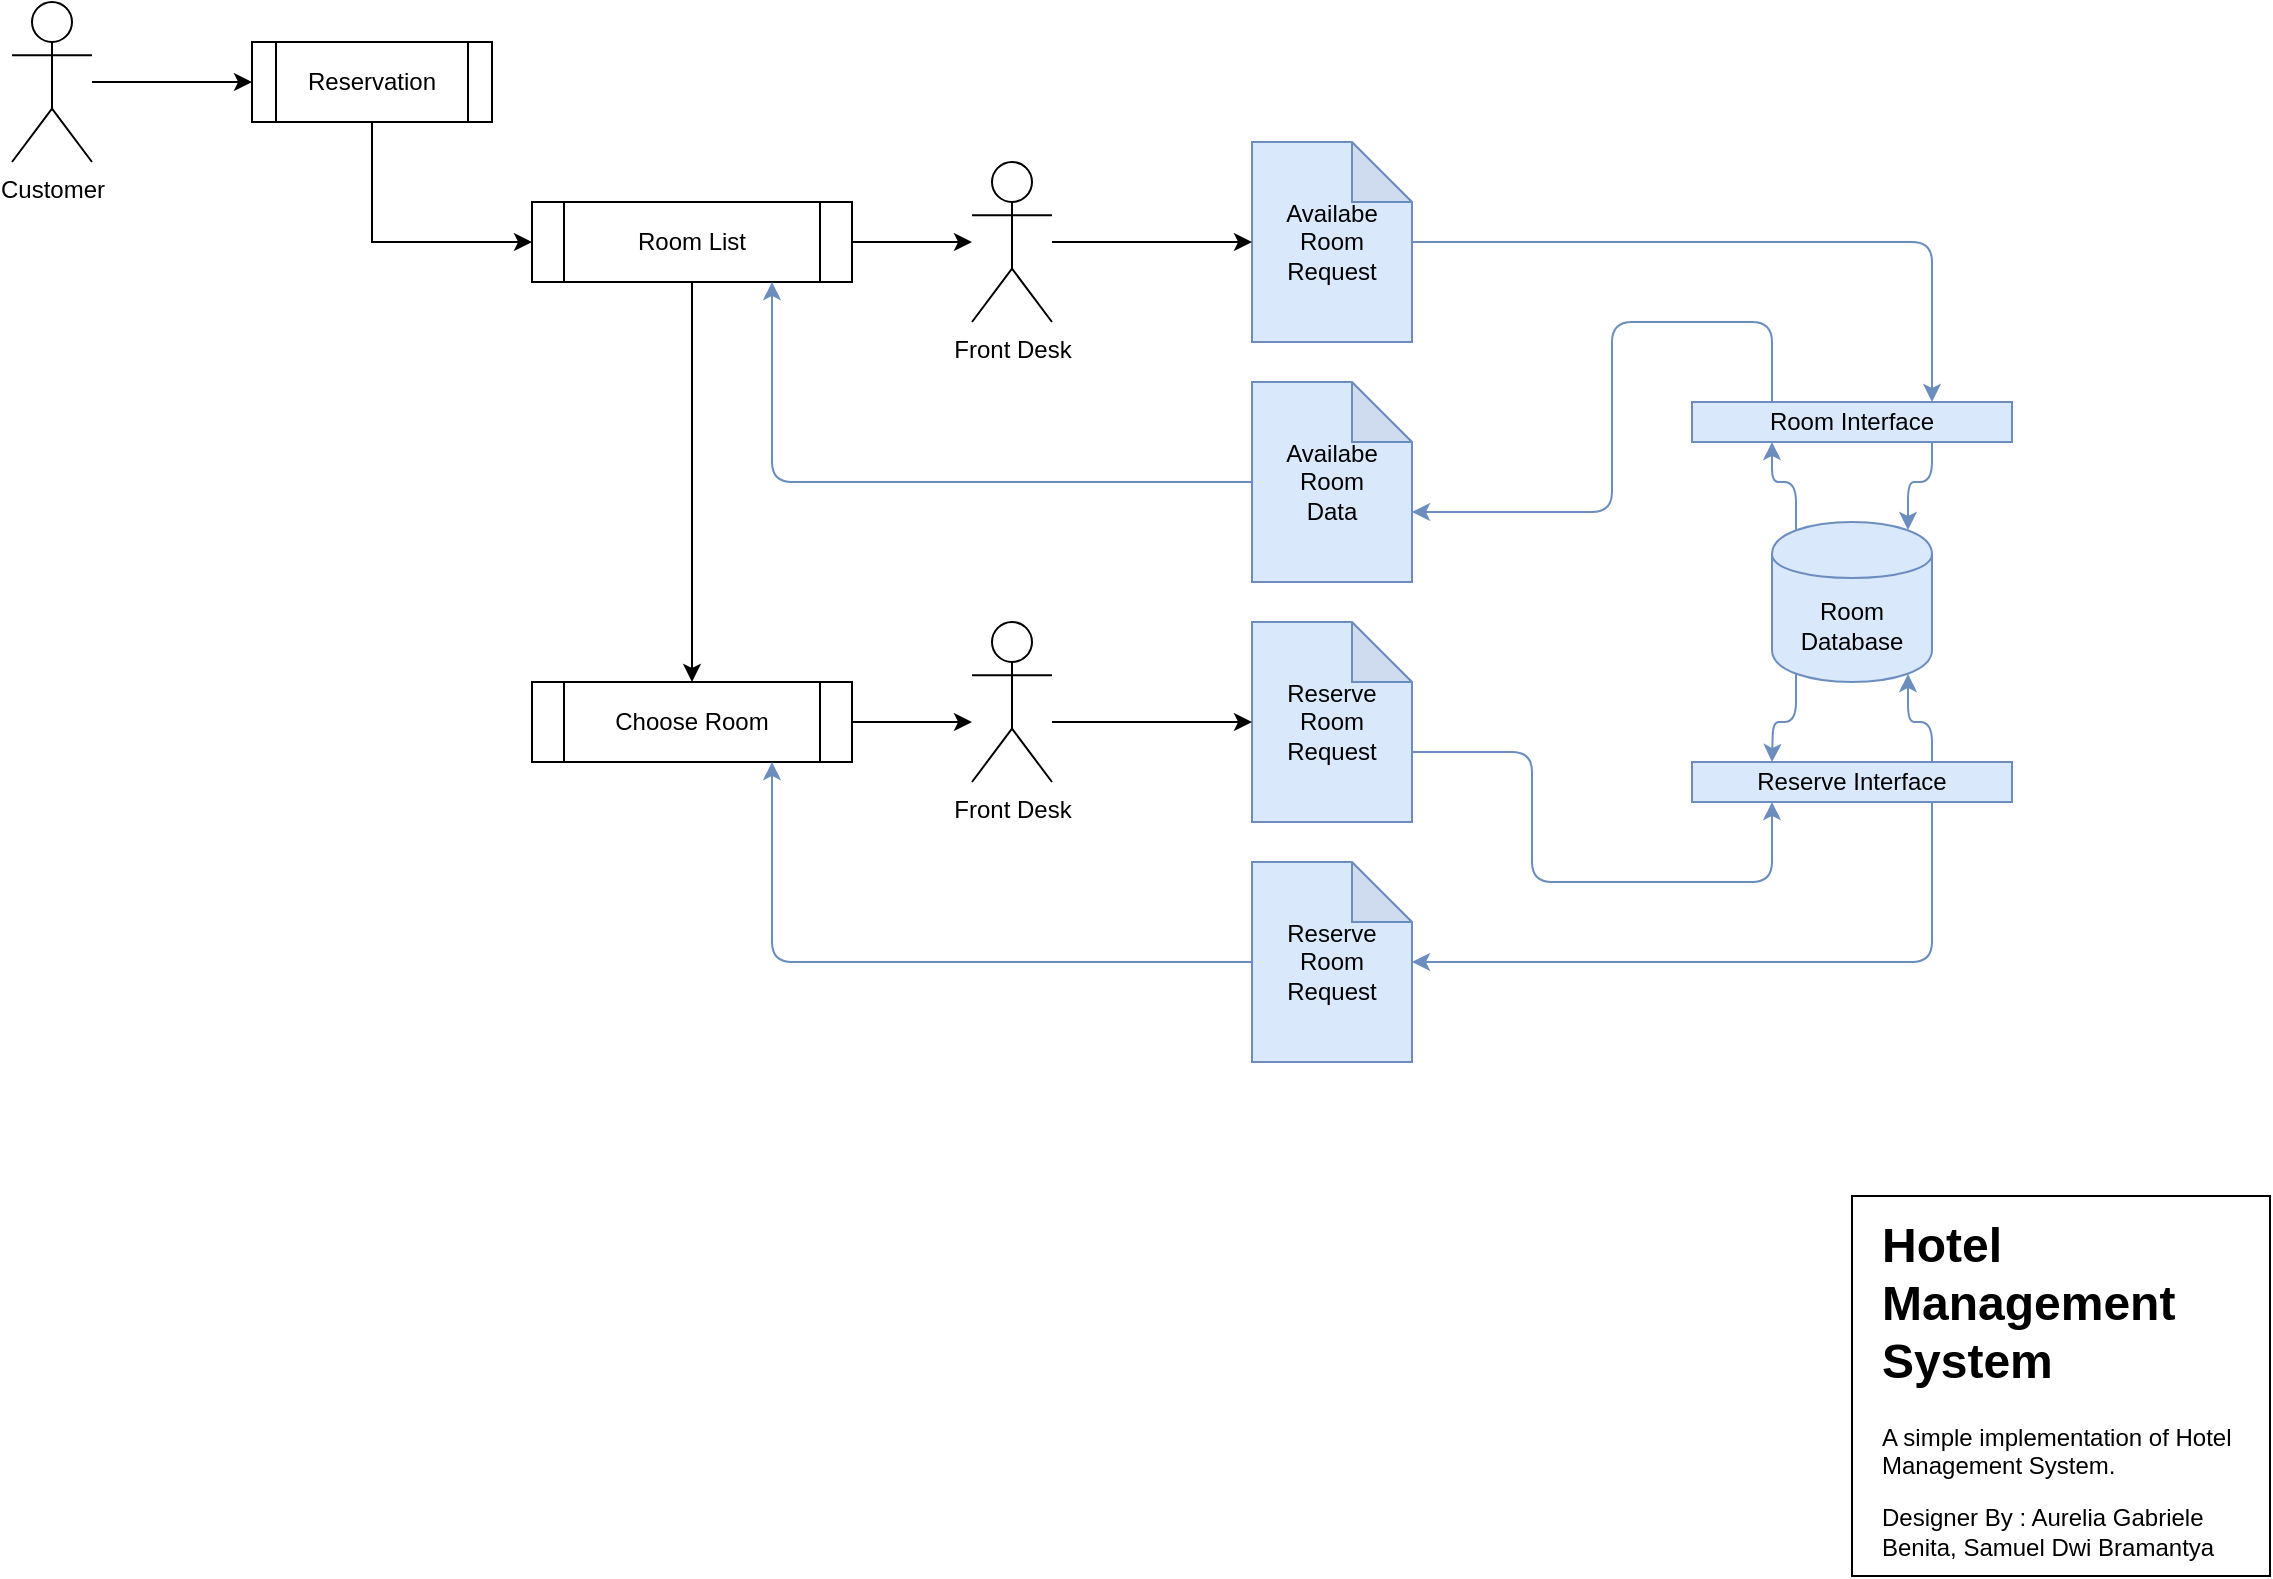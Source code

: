 <mxfile version="10.6.0" type="github"><diagram id="jy1NeAn_xUHHV-8wkCb6" name="Page-1"><mxGraphModel dx="1394" dy="906" grid="1" gridSize="10" guides="1" tooltips="1" connect="1" arrows="1" fold="1" page="1" pageScale="1" pageWidth="1169" pageHeight="827" math="0" shadow="0"><root><mxCell id="0"/><mxCell id="1" parent="0"/><mxCell id="vrOVGyuiTgQDW-pRXS24-6" value="" style="group" vertex="1" connectable="0" parent="1"><mxGeometry x="960" y="637" width="209" height="190" as="geometry"/></mxCell><mxCell id="vrOVGyuiTgQDW-pRXS24-5" value="" style="group;shadow=0;" vertex="1" connectable="0" parent="vrOVGyuiTgQDW-pRXS24-6"><mxGeometry width="209" height="190" as="geometry"/></mxCell><mxCell id="vrOVGyuiTgQDW-pRXS24-4" value="" style="rounded=0;whiteSpace=wrap;html=1;" vertex="1" parent="vrOVGyuiTgQDW-pRXS24-5"><mxGeometry width="209" height="190" as="geometry"/></mxCell><mxCell id="vrOVGyuiTgQDW-pRXS24-1" value="&lt;h1&gt;Hotel Management System &lt;br&gt;&lt;/h1&gt;&lt;p&gt;A simple implementation of Hotel Management System.&lt;/p&gt;&lt;p&gt;Designer By : Aurelia Gabriele Benita, Samuel Dwi Bramantya&lt;br&gt;&lt;/p&gt;" style="text;html=1;strokeColor=none;fillColor=none;spacing=5;spacingTop=-20;whiteSpace=wrap;overflow=hidden;rounded=0;perimeterSpacing=0;" vertex="1" parent="vrOVGyuiTgQDW-pRXS24-5"><mxGeometry x="9.5" y="5" width="190" height="180" as="geometry"/></mxCell><mxCell id="vrOVGyuiTgQDW-pRXS24-7" value="Customer" style="shape=umlActor;verticalLabelPosition=bottom;labelBackgroundColor=#ffffff;verticalAlign=top;html=1;outlineConnect=0;shadow=0;" vertex="1" parent="1"><mxGeometry x="40" y="40" width="40" height="80" as="geometry"/></mxCell><mxCell id="vrOVGyuiTgQDW-pRXS24-10" value="" style="endArrow=classic;html=1;entryX=0;entryY=0.5;entryDx=0;entryDy=0;" edge="1" parent="1" target="vrOVGyuiTgQDW-pRXS24-11"><mxGeometry width="50" height="50" relative="1" as="geometry"><mxPoint x="80" y="80" as="sourcePoint"/><mxPoint x="140" y="80" as="targetPoint"/></mxGeometry></mxCell><mxCell id="vrOVGyuiTgQDW-pRXS24-40" style="edgeStyle=orthogonalEdgeStyle;rounded=0;orthogonalLoop=1;jettySize=auto;html=1;exitX=0.5;exitY=1;exitDx=0;exitDy=0;entryX=0;entryY=0.5;entryDx=0;entryDy=0;" edge="1" parent="1" source="vrOVGyuiTgQDW-pRXS24-11" target="vrOVGyuiTgQDW-pRXS24-33"><mxGeometry relative="1" as="geometry"/></mxCell><mxCell id="vrOVGyuiTgQDW-pRXS24-11" value="Reservation" style="shape=process;whiteSpace=wrap;html=1;backgroundOutline=1;shadow=0;" vertex="1" parent="1"><mxGeometry x="160" y="60" width="120" height="40" as="geometry"/></mxCell><mxCell id="vrOVGyuiTgQDW-pRXS24-26" value="&lt;div&gt;Room&lt;/div&gt;&lt;div&gt;Database&lt;br&gt;&lt;/div&gt;" style="shape=cylinder;whiteSpace=wrap;html=1;boundedLbl=1;backgroundOutline=1;fillColor=#dae8fc;strokeColor=#6c8ebf;" vertex="1" parent="1"><mxGeometry x="920" y="300" width="80" height="80" as="geometry"/></mxCell><mxCell id="vrOVGyuiTgQDW-pRXS24-41" style="edgeStyle=orthogonalEdgeStyle;rounded=0;orthogonalLoop=1;jettySize=auto;html=1;exitX=1;exitY=0.5;exitDx=0;exitDy=0;" edge="1" parent="1" source="vrOVGyuiTgQDW-pRXS24-33"><mxGeometry relative="1" as="geometry"><mxPoint x="520" y="160" as="targetPoint"/></mxGeometry></mxCell><mxCell id="vrOVGyuiTgQDW-pRXS24-112" style="edgeStyle=orthogonalEdgeStyle;rounded=0;orthogonalLoop=1;jettySize=auto;html=1;exitX=0.5;exitY=1;exitDx=0;exitDy=0;entryX=0.5;entryY=0;entryDx=0;entryDy=0;startArrow=none;startFill=0;endArrow=classic;endFill=1;" edge="1" parent="1" source="vrOVGyuiTgQDW-pRXS24-33" target="vrOVGyuiTgQDW-pRXS24-109"><mxGeometry relative="1" as="geometry"/></mxCell><mxCell id="vrOVGyuiTgQDW-pRXS24-33" value="Room List" style="shape=process;whiteSpace=wrap;html=1;backgroundOutline=1;shadow=0;" vertex="1" parent="1"><mxGeometry x="300" y="140" width="160" height="40" as="geometry"/></mxCell><mxCell id="vrOVGyuiTgQDW-pRXS24-35" value="Front Desk" style="shape=umlActor;verticalLabelPosition=bottom;labelBackgroundColor=#ffffff;verticalAlign=top;html=1;outlineConnect=0;shadow=0;" vertex="1" parent="1"><mxGeometry x="520" y="120" width="40" height="80" as="geometry"/></mxCell><mxCell id="vrOVGyuiTgQDW-pRXS24-47" value="&lt;div&gt;Availabe&lt;/div&gt;&lt;div&gt;Room&lt;/div&gt;&lt;div&gt;Request&lt;br&gt;&lt;/div&gt;" style="shape=note;whiteSpace=wrap;html=1;backgroundOutline=1;darkOpacity=0.05;fillColor=#dae8fc;strokeColor=#6c8ebf;" vertex="1" parent="1"><mxGeometry x="660" y="110" width="80" height="100" as="geometry"/></mxCell><mxCell id="vrOVGyuiTgQDW-pRXS24-48" value="&lt;div&gt;Reserve&lt;/div&gt;&lt;div&gt;Room&lt;/div&gt;&lt;div&gt;Request&lt;br&gt;&lt;/div&gt;" style="shape=note;whiteSpace=wrap;html=1;backgroundOutline=1;darkOpacity=0.05;fillColor=#dae8fc;strokeColor=#6c8ebf;" vertex="1" parent="1"><mxGeometry x="660" y="350" width="80" height="100" as="geometry"/></mxCell><mxCell id="vrOVGyuiTgQDW-pRXS24-51" value="" style="endArrow=classic;html=1;entryX=0;entryY=0.5;entryDx=0;entryDy=0;entryPerimeter=0;edgeStyle=orthogonalEdgeStyle;" edge="1" parent="1" target="vrOVGyuiTgQDW-pRXS24-47"><mxGeometry width="50" height="50" relative="1" as="geometry"><mxPoint x="560" y="160" as="sourcePoint"/><mxPoint x="620" y="260" as="targetPoint"/><Array as="points"><mxPoint x="640" y="160"/><mxPoint x="640" y="160"/></Array></mxGeometry></mxCell><mxCell id="vrOVGyuiTgQDW-pRXS24-55" value="&lt;div&gt;Availabe&lt;/div&gt;&lt;div&gt;Room&lt;/div&gt;&lt;div&gt;Data&lt;br&gt;&lt;/div&gt;" style="shape=note;whiteSpace=wrap;html=1;backgroundOutline=1;darkOpacity=0.05;fillColor=#dae8fc;strokeColor=#6c8ebf;" vertex="1" parent="1"><mxGeometry x="660" y="230" width="80" height="100" as="geometry"/></mxCell><mxCell id="vrOVGyuiTgQDW-pRXS24-61" value="Front Desk" style="shape=umlActor;verticalLabelPosition=bottom;labelBackgroundColor=#ffffff;verticalAlign=top;html=1;outlineConnect=0;shadow=0;" vertex="1" parent="1"><mxGeometry x="520" y="350" width="40" height="80" as="geometry"/></mxCell><mxCell id="vrOVGyuiTgQDW-pRXS24-64" value="&lt;div&gt;Reserve&lt;/div&gt;&lt;div&gt;Room&lt;/div&gt;&lt;div&gt;Request&lt;br&gt;&lt;/div&gt;" style="shape=note;whiteSpace=wrap;html=1;backgroundOutline=1;darkOpacity=0.05;fillColor=#dae8fc;strokeColor=#6c8ebf;" vertex="1" parent="1"><mxGeometry x="660" y="470" width="80" height="100" as="geometry"/></mxCell><mxCell id="vrOVGyuiTgQDW-pRXS24-72" value="Reserve Interface" style="rounded=0;whiteSpace=wrap;html=1;fillColor=#dae8fc;strokeColor=#6c8ebf;" vertex="1" parent="1"><mxGeometry x="880" y="420" width="160" height="20" as="geometry"/></mxCell><mxCell id="vrOVGyuiTgQDW-pRXS24-75" value="Room Interface" style="rounded=0;whiteSpace=wrap;html=1;fillColor=#dae8fc;strokeColor=#6c8ebf;" vertex="1" parent="1"><mxGeometry x="880" y="240" width="160" height="20" as="geometry"/></mxCell><mxCell id="vrOVGyuiTgQDW-pRXS24-87" value="" style="endArrow=classic;html=1;exitX=0.15;exitY=0.95;exitDx=0;exitDy=0;exitPerimeter=0;edgeStyle=orthogonalEdgeStyle;fillColor=#dae8fc;strokeColor=#6c8ebf;" edge="1" parent="1" source="vrOVGyuiTgQDW-pRXS24-26"><mxGeometry width="50" height="50" relative="1" as="geometry"><mxPoint x="860" y="530" as="sourcePoint"/><mxPoint x="920" y="420" as="targetPoint"/></mxGeometry></mxCell><mxCell id="vrOVGyuiTgQDW-pRXS24-88" value="" style="endArrow=classic;html=1;exitX=0.75;exitY=0;exitDx=0;exitDy=0;entryX=0.85;entryY=0.95;entryDx=0;entryDy=0;entryPerimeter=0;edgeStyle=orthogonalEdgeStyle;fillColor=#dae8fc;strokeColor=#6c8ebf;" edge="1" parent="1" source="vrOVGyuiTgQDW-pRXS24-72" target="vrOVGyuiTgQDW-pRXS24-26"><mxGeometry width="50" height="50" relative="1" as="geometry"><mxPoint x="940" y="520" as="sourcePoint"/><mxPoint x="1050" y="376" as="targetPoint"/></mxGeometry></mxCell><mxCell id="vrOVGyuiTgQDW-pRXS24-89" value="" style="endArrow=classic;html=1;exitX=0.15;exitY=0.05;exitDx=0;exitDy=0;exitPerimeter=0;entryX=0.25;entryY=1;entryDx=0;entryDy=0;edgeStyle=orthogonalEdgeStyle;fillColor=#dae8fc;strokeColor=#6c8ebf;" edge="1" parent="1" source="vrOVGyuiTgQDW-pRXS24-26" target="vrOVGyuiTgQDW-pRXS24-75"><mxGeometry width="50" height="50" relative="1" as="geometry"><mxPoint x="830" y="410" as="sourcePoint"/><mxPoint x="880" y="360" as="targetPoint"/></mxGeometry></mxCell><mxCell id="vrOVGyuiTgQDW-pRXS24-90" value="" style="endArrow=classic;html=1;entryX=0.85;entryY=0.05;entryDx=0;entryDy=0;entryPerimeter=0;exitX=0.75;exitY=1;exitDx=0;exitDy=0;edgeStyle=orthogonalEdgeStyle;fillColor=#dae8fc;strokeColor=#6c8ebf;" edge="1" parent="1" source="vrOVGyuiTgQDW-pRXS24-75" target="vrOVGyuiTgQDW-pRXS24-26"><mxGeometry width="50" height="50" relative="1" as="geometry"><mxPoint x="850" y="380" as="sourcePoint"/><mxPoint x="900" y="330" as="targetPoint"/></mxGeometry></mxCell><mxCell id="vrOVGyuiTgQDW-pRXS24-95" value="" style="endArrow=classic;html=1;exitX=0.25;exitY=0;exitDx=0;exitDy=0;entryX=0;entryY=0;entryDx=80;entryDy=65;entryPerimeter=0;edgeStyle=orthogonalEdgeStyle;fillColor=#dae8fc;strokeColor=#6c8ebf;" edge="1" parent="1" source="vrOVGyuiTgQDW-pRXS24-75" target="vrOVGyuiTgQDW-pRXS24-55"><mxGeometry width="50" height="50" relative="1" as="geometry"><mxPoint x="770" y="330" as="sourcePoint"/><mxPoint x="820" y="280" as="targetPoint"/><Array as="points"><mxPoint x="920" y="200"/><mxPoint x="840" y="200"/><mxPoint x="840" y="295"/></Array></mxGeometry></mxCell><mxCell id="vrOVGyuiTgQDW-pRXS24-96" value="" style="endArrow=classic;html=1;exitX=0;exitY=0.5;exitDx=0;exitDy=0;exitPerimeter=0;entryX=0.75;entryY=1;entryDx=0;entryDy=0;edgeStyle=orthogonalEdgeStyle;fillColor=#dae8fc;strokeColor=#6c8ebf;" edge="1" parent="1" source="vrOVGyuiTgQDW-pRXS24-55" target="vrOVGyuiTgQDW-pRXS24-33"><mxGeometry width="50" height="50" relative="1" as="geometry"><mxPoint x="530" y="310" as="sourcePoint"/><mxPoint x="580" y="260" as="targetPoint"/></mxGeometry></mxCell><mxCell id="vrOVGyuiTgQDW-pRXS24-101" value="" style="endArrow=classic;html=1;entryX=0;entryY=0.5;entryDx=0;entryDy=0;entryPerimeter=0;" edge="1" parent="1" target="vrOVGyuiTgQDW-pRXS24-48"><mxGeometry width="50" height="50" relative="1" as="geometry"><mxPoint x="560" y="400" as="sourcePoint"/><mxPoint x="630" y="530" as="targetPoint"/></mxGeometry></mxCell><mxCell id="vrOVGyuiTgQDW-pRXS24-102" value="" style="endArrow=classic;html=1;entryX=0.75;entryY=0;entryDx=0;entryDy=0;edgeStyle=orthogonalEdgeStyle;fillColor=#dae8fc;strokeColor=#6c8ebf;" edge="1" parent="1" source="vrOVGyuiTgQDW-pRXS24-47" target="vrOVGyuiTgQDW-pRXS24-75"><mxGeometry width="50" height="50" relative="1" as="geometry"><mxPoint x="930" y="170" as="sourcePoint"/><mxPoint x="980" y="120" as="targetPoint"/><Array as="points"><mxPoint x="1000" y="160"/></Array></mxGeometry></mxCell><mxCell id="vrOVGyuiTgQDW-pRXS24-104" value="" style="endArrow=classic;html=1;exitX=0;exitY=0;exitDx=80;exitDy=65;exitPerimeter=0;entryX=0.25;entryY=1;entryDx=0;entryDy=0;edgeStyle=orthogonalEdgeStyle;fillColor=#dae8fc;strokeColor=#6c8ebf;" edge="1" parent="1" source="vrOVGyuiTgQDW-pRXS24-48" target="vrOVGyuiTgQDW-pRXS24-72"><mxGeometry width="50" height="50" relative="1" as="geometry"><mxPoint x="860" y="570" as="sourcePoint"/><mxPoint x="910" y="520" as="targetPoint"/><Array as="points"><mxPoint x="800" y="415"/><mxPoint x="800" y="480"/><mxPoint x="920" y="480"/></Array></mxGeometry></mxCell><mxCell id="vrOVGyuiTgQDW-pRXS24-105" value="" style="endArrow=classic;html=1;exitX=0.75;exitY=1;exitDx=0;exitDy=0;edgeStyle=orthogonalEdgeStyle;fillColor=#dae8fc;strokeColor=#6c8ebf;" edge="1" parent="1" source="vrOVGyuiTgQDW-pRXS24-72"><mxGeometry width="50" height="50" relative="1" as="geometry"><mxPoint x="840" y="560" as="sourcePoint"/><mxPoint x="740" y="520" as="targetPoint"/><Array as="points"><mxPoint x="1000" y="520"/><mxPoint x="740" y="520"/></Array></mxGeometry></mxCell><mxCell id="vrOVGyuiTgQDW-pRXS24-110" style="edgeStyle=orthogonalEdgeStyle;rounded=0;orthogonalLoop=1;jettySize=auto;html=1;exitX=1;exitY=0.5;exitDx=0;exitDy=0;startArrow=none;startFill=0;endArrow=classic;endFill=1;" edge="1" parent="1" source="vrOVGyuiTgQDW-pRXS24-109"><mxGeometry relative="1" as="geometry"><mxPoint x="520" y="400" as="targetPoint"/></mxGeometry></mxCell><mxCell id="vrOVGyuiTgQDW-pRXS24-109" value="Choose Room" style="shape=process;whiteSpace=wrap;html=1;backgroundOutline=1;shadow=0;" vertex="1" parent="1"><mxGeometry x="300" y="380" width="160" height="40" as="geometry"/></mxCell><mxCell id="vrOVGyuiTgQDW-pRXS24-111" value="" style="endArrow=classic;html=1;entryX=0.75;entryY=1;entryDx=0;entryDy=0;exitX=0;exitY=0.5;exitDx=0;exitDy=0;exitPerimeter=0;edgeStyle=orthogonalEdgeStyle;fillColor=#dae8fc;strokeColor=#6c8ebf;" edge="1" parent="1" source="vrOVGyuiTgQDW-pRXS24-64" target="vrOVGyuiTgQDW-pRXS24-109"><mxGeometry width="50" height="50" relative="1" as="geometry"><mxPoint x="580" y="610" as="sourcePoint"/><mxPoint x="630" y="560" as="targetPoint"/></mxGeometry></mxCell></root></mxGraphModel></diagram></mxfile>